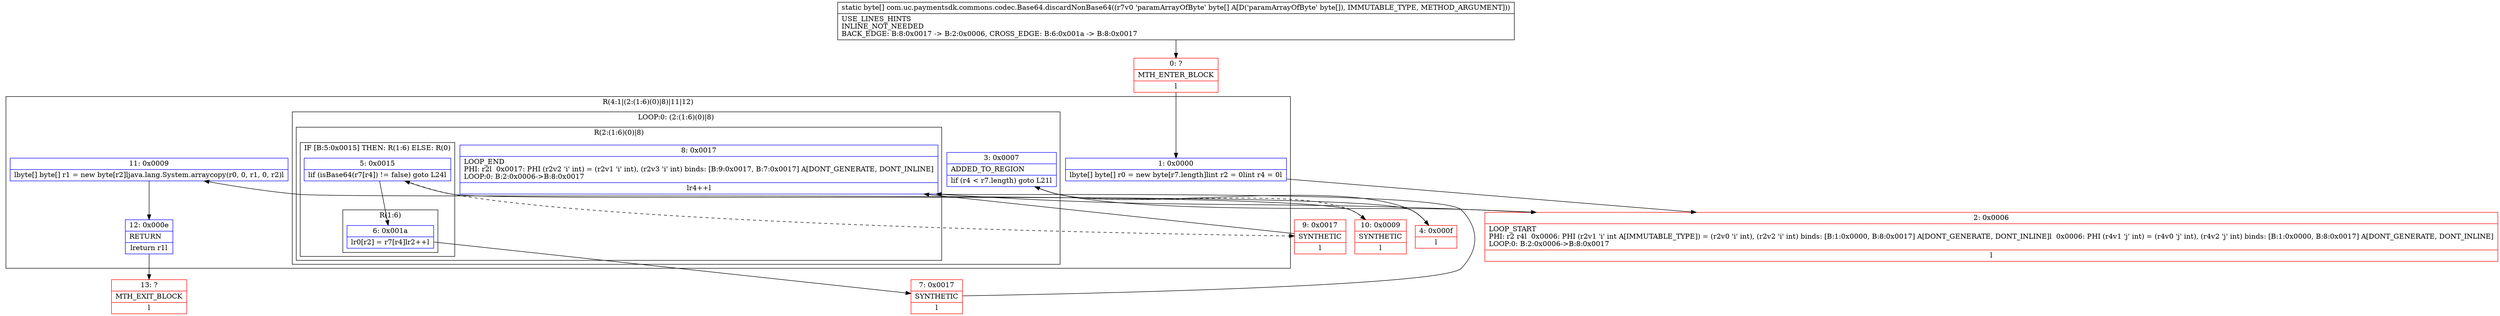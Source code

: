 digraph "CFG forcom.uc.paymentsdk.commons.codec.Base64.discardNonBase64([B)[B" {
subgraph cluster_Region_268017587 {
label = "R(4:1|(2:(1:6)(0)|8)|11|12)";
node [shape=record,color=blue];
Node_1 [shape=record,label="{1\:\ 0x0000|lbyte[] byte[] r0 = new byte[r7.length]lint r2 = 0lint r4 = 0l}"];
subgraph cluster_LoopRegion_134907828 {
label = "LOOP:0: (2:(1:6)(0)|8)";
node [shape=record,color=blue];
Node_3 [shape=record,label="{3\:\ 0x0007|ADDED_TO_REGION\l|lif (r4 \< r7.length) goto L21l}"];
subgraph cluster_Region_524491124 {
label = "R(2:(1:6)(0)|8)";
node [shape=record,color=blue];
subgraph cluster_IfRegion_1543772456 {
label = "IF [B:5:0x0015] THEN: R(1:6) ELSE: R(0)";
node [shape=record,color=blue];
Node_5 [shape=record,label="{5\:\ 0x0015|lif (isBase64(r7[r4]) != false) goto L24l}"];
subgraph cluster_Region_1611357690 {
label = "R(1:6)";
node [shape=record,color=blue];
Node_6 [shape=record,label="{6\:\ 0x001a|lr0[r2] = r7[r4]lr2++l}"];
}
subgraph cluster_Region_264382425 {
label = "R(0)";
node [shape=record,color=blue];
}
}
Node_8 [shape=record,label="{8\:\ 0x0017|LOOP_END\lPHI: r2l  0x0017: PHI (r2v2 'i' int) = (r2v1 'i' int), (r2v3 'i' int) binds: [B:9:0x0017, B:7:0x0017] A[DONT_GENERATE, DONT_INLINE]\lLOOP:0: B:2:0x0006\-\>B:8:0x0017\l|lr4++l}"];
}
}
Node_11 [shape=record,label="{11\:\ 0x0009|lbyte[] byte[] r1 = new byte[r2]ljava.lang.System.arraycopy(r0, 0, r1, 0, r2)l}"];
Node_12 [shape=record,label="{12\:\ 0x000e|RETURN\l|lreturn r1l}"];
}
Node_0 [shape=record,color=red,label="{0\:\ ?|MTH_ENTER_BLOCK\l|l}"];
Node_2 [shape=record,color=red,label="{2\:\ 0x0006|LOOP_START\lPHI: r2 r4l  0x0006: PHI (r2v1 'i' int A[IMMUTABLE_TYPE]) = (r2v0 'i' int), (r2v2 'i' int) binds: [B:1:0x0000, B:8:0x0017] A[DONT_GENERATE, DONT_INLINE]l  0x0006: PHI (r4v1 'j' int) = (r4v0 'j' int), (r4v2 'j' int) binds: [B:1:0x0000, B:8:0x0017] A[DONT_GENERATE, DONT_INLINE]\lLOOP:0: B:2:0x0006\-\>B:8:0x0017\l|l}"];
Node_4 [shape=record,color=red,label="{4\:\ 0x000f|l}"];
Node_7 [shape=record,color=red,label="{7\:\ 0x0017|SYNTHETIC\l|l}"];
Node_9 [shape=record,color=red,label="{9\:\ 0x0017|SYNTHETIC\l|l}"];
Node_10 [shape=record,color=red,label="{10\:\ 0x0009|SYNTHETIC\l|l}"];
Node_13 [shape=record,color=red,label="{13\:\ ?|MTH_EXIT_BLOCK\l|l}"];
MethodNode[shape=record,label="{static byte[] com.uc.paymentsdk.commons.codec.Base64.discardNonBase64((r7v0 'paramArrayOfByte' byte[] A[D('paramArrayOfByte' byte[]), IMMUTABLE_TYPE, METHOD_ARGUMENT]))  | USE_LINES_HINTS\lINLINE_NOT_NEEDED\lBACK_EDGE: B:8:0x0017 \-\> B:2:0x0006, CROSS_EDGE: B:6:0x001a \-\> B:8:0x0017\l}"];
MethodNode -> Node_0;
Node_1 -> Node_2;
Node_3 -> Node_4;
Node_3 -> Node_10[style=dashed];
Node_5 -> Node_6;
Node_5 -> Node_9[style=dashed];
Node_6 -> Node_7;
Node_8 -> Node_2;
Node_11 -> Node_12;
Node_12 -> Node_13;
Node_0 -> Node_1;
Node_2 -> Node_3;
Node_4 -> Node_5;
Node_7 -> Node_8;
Node_9 -> Node_8;
Node_10 -> Node_11;
}

